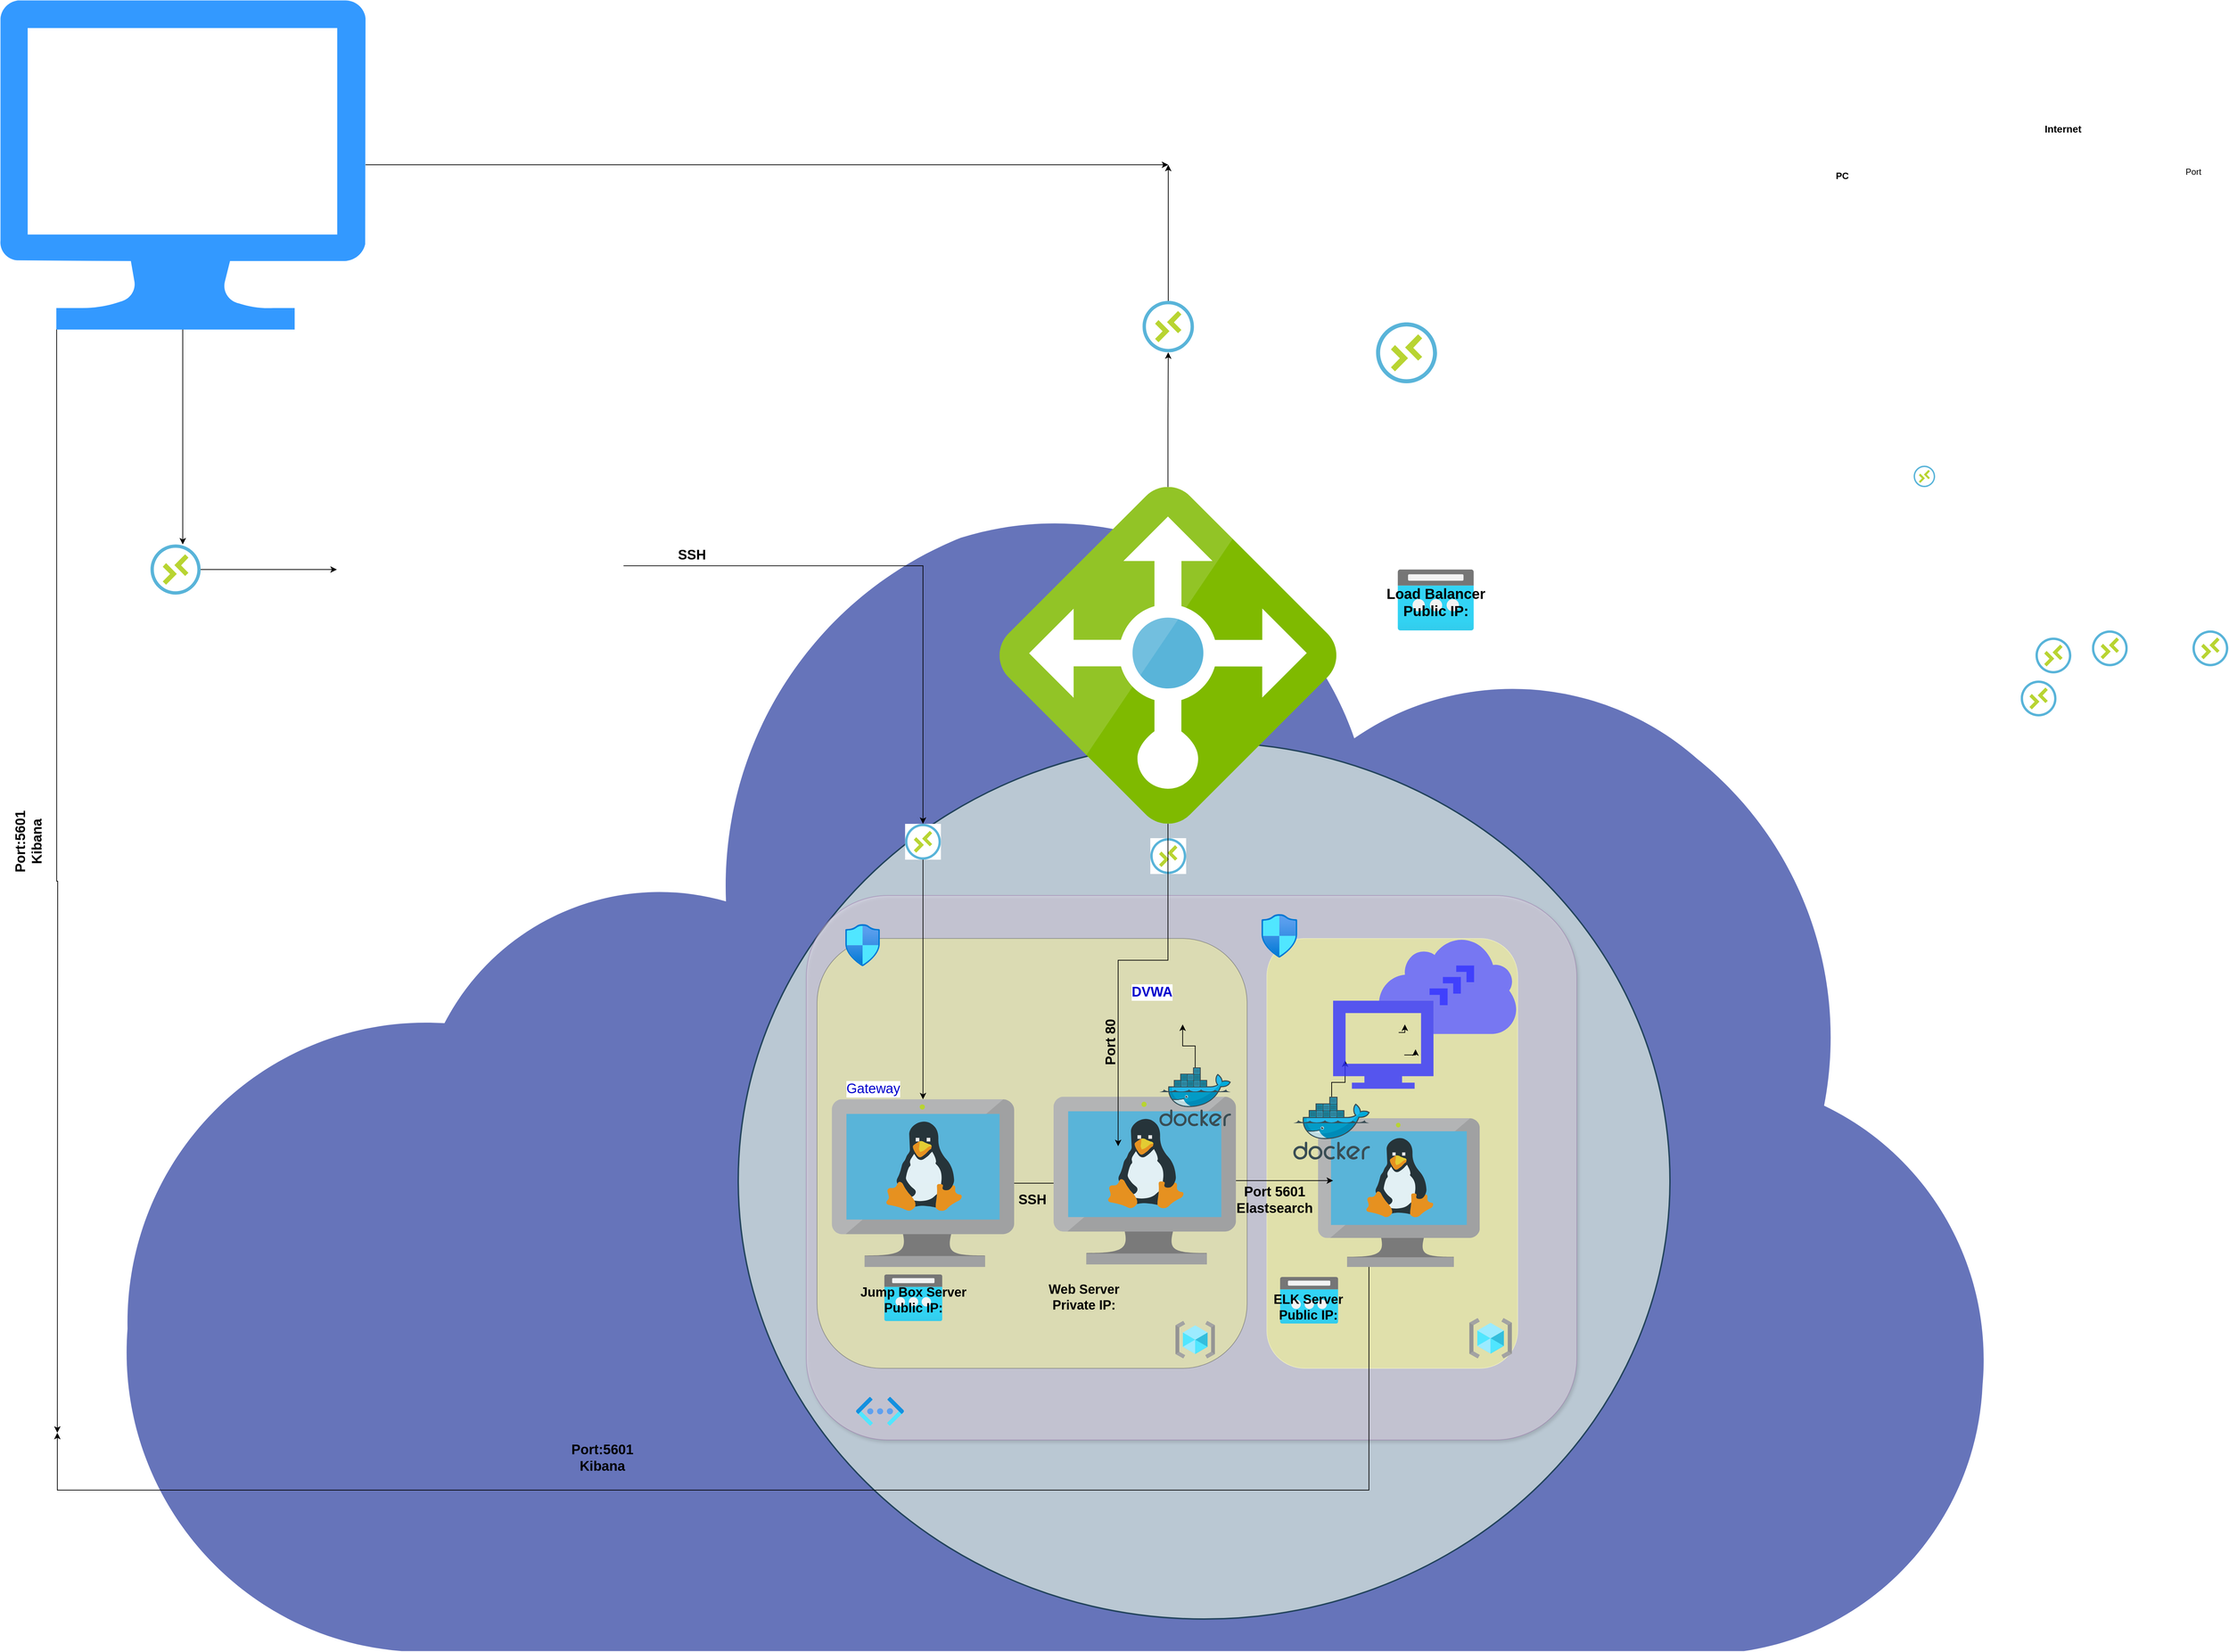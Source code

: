 <mxfile version="13.8.1" type="github">
  <diagram id="_djFatPEE--TtpkayFiW" name="Page-1">
    <mxGraphModel dx="5516" dy="2691" grid="1" gridSize="10" guides="1" tooltips="1" connect="1" arrows="1" fold="1" page="1" pageScale="1" pageWidth="850" pageHeight="1100" math="0" shadow="0">
      <root>
        <mxCell id="0" />
        <mxCell id="1" parent="0" />
        <mxCell id="9M_P33t2t9HVRRhfDuD--146" value="" style="aspect=fixed;pointerEvents=1;shadow=0;dashed=0;html=1;strokeColor=none;labelPosition=center;verticalLabelPosition=bottom;verticalAlign=top;align=center;fillColor=#00188D;shape=mxgraph.mscae.enterprise.internet;labelBackgroundColor=none;fontFamily=Helvetica;opacity=60;" vertex="1" parent="1">
          <mxGeometry x="-2330" y="-290.22" width="2620.96" height="1625" as="geometry" />
        </mxCell>
        <mxCell id="9M_P33t2t9HVRRhfDuD--138" value="" style="ellipse;whiteSpace=wrap;html=1;labelBackgroundColor=#4D9900;strokeColor=#23445d;strokeWidth=2;fontFamily=Helvetica;fillColor=#bac8d3;" vertex="1" parent="1">
          <mxGeometry x="-1460" y="66" width="1300" height="1224" as="geometry" />
        </mxCell>
        <mxCell id="9M_P33t2t9HVRRhfDuD--142" value="" style="whiteSpace=wrap;html=1;labelBackgroundColor=#4D9900;strokeWidth=1;fontFamily=Helvetica;opacity=50;fillColor=#e1d5e7;strokeColor=#9673a6;rounded=1;glass=0;shadow=1;" vertex="1" parent="1">
          <mxGeometry x="-1365" y="280" width="1075" height="760" as="geometry" />
        </mxCell>
        <mxCell id="9M_P33t2t9HVRRhfDuD--141" value="" style="whiteSpace=wrap;html=1;labelBackgroundColor=#4D9900;strokeWidth=1;fontFamily=Helvetica;opacity=50;fillColor=#ffff88;strokeColor=#FFFFCC;rounded=1;glass=0;" vertex="1" parent="1">
          <mxGeometry x="-722.42" y="340" width="350" height="600" as="geometry" />
        </mxCell>
        <mxCell id="9M_P33t2t9HVRRhfDuD--140" value="" style="whiteSpace=wrap;html=1;labelBackgroundColor=#4D9900;strokeWidth=1;fontFamily=Helvetica;opacity=40;fillColor=#ffff88;strokeColor=#36393d;rounded=1;glass=0;" vertex="1" parent="1">
          <mxGeometry x="-1350" y="340" width="600" height="600" as="geometry" />
        </mxCell>
        <mxCell id="9M_P33t2t9HVRRhfDuD--3" value="" style="aspect=fixed;html=1;points=[];align=center;image;fontSize=12;image=img/lib/azure2/networking/Virtual_Networks_Classic.svg;" vertex="1" parent="1">
          <mxGeometry x="-1295.71" y="980" width="67" height="40" as="geometry" />
        </mxCell>
        <mxCell id="9M_P33t2t9HVRRhfDuD--1" value="" style="aspect=fixed;html=1;points=[];align=center;image;fontSize=12;image=img/lib/azure2/networking/Public_IP_Addresses.svg;" vertex="1" parent="1">
          <mxGeometry x="-540" y="-175.15" width="106.44" height="85.15" as="geometry" />
        </mxCell>
        <mxCell id="9M_P33t2t9HVRRhfDuD--2" value="" style="aspect=fixed;html=1;points=[];align=center;image;fontSize=12;image=img/lib/azure2/networking/Public_IP_Addresses.svg;" vertex="1" parent="1">
          <mxGeometry x="-1256.34" y="809" width="81.25" height="65" as="geometry" />
        </mxCell>
        <mxCell id="9M_P33t2t9HVRRhfDuD--202" value="" style="edgeStyle=orthogonalEdgeStyle;rounded=0;orthogonalLoop=1;jettySize=auto;html=1;fontFamily=Helvetica;fontSize=19;fontColor=#0000CC;" edge="1" parent="1" source="9M_P33t2t9HVRRhfDuD--10">
          <mxGeometry relative="1" as="geometry">
            <mxPoint x="-2410" y="1030" as="targetPoint" />
            <Array as="points">
              <mxPoint x="-580" y="1110" />
              <mxPoint x="-2410" y="1110" />
            </Array>
          </mxGeometry>
        </mxCell>
        <mxCell id="9M_P33t2t9HVRRhfDuD--10" value="" style="aspect=fixed;html=1;points=[];align=center;image;fontSize=12;image=img/lib/mscae/VM_Linux.svg;fontFamily=Helvetica;whiteSpace=wrap;" vertex="1" parent="1">
          <mxGeometry x="-651" y="591.06" width="225.55" height="207.5" as="geometry" />
        </mxCell>
        <mxCell id="9M_P33t2t9HVRRhfDuD--165" style="edgeStyle=orthogonalEdgeStyle;rounded=0;orthogonalLoop=1;jettySize=auto;html=1;entryX=0.118;entryY=0.516;entryDx=0;entryDy=0;entryPerimeter=0;fontFamily=Helvetica;fontSize=19;fontColor=#0000CC;" edge="1" parent="1" source="9M_P33t2t9HVRRhfDuD--11" target="9M_P33t2t9HVRRhfDuD--12">
          <mxGeometry relative="1" as="geometry" />
        </mxCell>
        <mxCell id="9M_P33t2t9HVRRhfDuD--11" value="" style="aspect=fixed;html=1;points=[];align=center;image;fontSize=12;image=img/lib/mscae/VM_Linux.svg;" vertex="1" parent="1">
          <mxGeometry x="-1329.37" y="564.55" width="254.37" height="234.01" as="geometry" />
        </mxCell>
        <mxCell id="9M_P33t2t9HVRRhfDuD--164" value="" style="edgeStyle=orthogonalEdgeStyle;rounded=0;orthogonalLoop=1;jettySize=auto;html=1;fontFamily=Helvetica;fontSize=19;fontColor=#0000CC;" edge="1" parent="1" source="9M_P33t2t9HVRRhfDuD--12">
          <mxGeometry relative="1" as="geometry">
            <mxPoint x="-630" y="678" as="targetPoint" />
            <Array as="points">
              <mxPoint x="-690" y="678" />
              <mxPoint x="-690" y="678" />
            </Array>
          </mxGeometry>
        </mxCell>
        <mxCell id="9M_P33t2t9HVRRhfDuD--12" value="" style="aspect=fixed;html=1;points=[];align=center;image;fontSize=12;image=img/lib/mscae/VM_Linux.svg;" vertex="1" parent="1">
          <mxGeometry x="-1020" y="560.88" width="254.43" height="234.09" as="geometry" />
        </mxCell>
        <mxCell id="9M_P33t2t9HVRRhfDuD--16" value="" style="aspect=fixed;html=1;points=[];align=center;image;fontSize=12;image=img/lib/mscae/Connections.svg;" vertex="1" parent="1">
          <mxGeometry x="-570" y="-520" width="85" height="85" as="geometry" />
        </mxCell>
        <mxCell id="9M_P33t2t9HVRRhfDuD--18" value="" style="aspect=fixed;html=1;points=[];align=center;image;fontSize=12;image=img/lib/mscae/Connections.svg;" vertex="1" parent="1">
          <mxGeometry x="350" y="-80" width="50" height="50" as="geometry" />
        </mxCell>
        <mxCell id="9M_P33t2t9HVRRhfDuD--21" value="" style="aspect=fixed;html=1;points=[];align=center;image;fontSize=12;image=img/lib/mscae/Connections.svg;" vertex="1" parent="1">
          <mxGeometry x="428.73" y="-90" width="50" height="50" as="geometry" />
        </mxCell>
        <mxCell id="9M_P33t2t9HVRRhfDuD--23" value="" style="aspect=fixed;html=1;points=[];align=center;image;fontSize=12;image=img/lib/mscae/Connections.svg;imageBackground=#ffffff;" vertex="1" parent="1">
          <mxGeometry x="-885" y="200" width="50" height="50" as="geometry" />
        </mxCell>
        <mxCell id="9M_P33t2t9HVRRhfDuD--24" value="" style="aspect=fixed;html=1;points=[];align=center;image;fontSize=12;image=img/lib/mscae/Connections.svg;" vertex="1" parent="1">
          <mxGeometry x="569" y="-90" width="50" height="50" as="geometry" />
        </mxCell>
        <mxCell id="9M_P33t2t9HVRRhfDuD--25" value="" style="aspect=fixed;html=1;points=[];align=center;image;fontSize=12;image=img/lib/mscae/Connections.svg;" vertex="1" parent="1">
          <mxGeometry x="329.37" y="-20" width="50" height="50" as="geometry" />
        </mxCell>
        <mxCell id="9M_P33t2t9HVRRhfDuD--33" value="" style="aspect=fixed;html=1;points=[];align=center;image;fontSize=12;image=img/lib/azure2/general/Resource_Groups.svg;strokeWidth=2;" vertex="1" parent="1">
          <mxGeometry x="-850.0" y="874" width="55.25" height="52" as="geometry" />
        </mxCell>
        <mxCell id="9M_P33t2t9HVRRhfDuD--34" value="" style="aspect=fixed;html=1;points=[];align=center;image;fontSize=12;image=img/lib/azure2/networking/Network_Security_Groups.svg;" vertex="1" parent="1">
          <mxGeometry x="-730" y="306" width="50" height="60.72" as="geometry" />
        </mxCell>
        <mxCell id="9M_P33t2t9HVRRhfDuD--35" value="" style="aspect=fixed;html=1;points=[];align=center;image;fontSize=12;image=img/lib/azure2/networking/Network_Security_Groups.svg;" vertex="1" parent="1">
          <mxGeometry x="-1310.71" y="320" width="48.41" height="58.78" as="geometry" />
        </mxCell>
        <mxCell id="9M_P33t2t9HVRRhfDuD--171" style="edgeStyle=orthogonalEdgeStyle;rounded=0;orthogonalLoop=1;jettySize=auto;html=1;fontFamily=Helvetica;fontSize=19;fontColor=#0000CC;" edge="1" parent="1" source="9M_P33t2t9HVRRhfDuD--20" target="9M_P33t2t9HVRRhfDuD--157">
          <mxGeometry relative="1" as="geometry">
            <Array as="points">
              <mxPoint x="-1980" y="-175" />
              <mxPoint x="-1980" y="-175" />
            </Array>
          </mxGeometry>
        </mxCell>
        <mxCell id="9M_P33t2t9HVRRhfDuD--175" style="edgeStyle=orthogonalEdgeStyle;rounded=0;orthogonalLoop=1;jettySize=auto;html=1;fontFamily=Helvetica;fontSize=19;fontColor=#0000CC;" edge="1" parent="1" source="9M_P33t2t9HVRRhfDuD--36">
          <mxGeometry relative="1" as="geometry">
            <mxPoint x="-860" y="-740" as="targetPoint" />
          </mxGeometry>
        </mxCell>
        <mxCell id="9M_P33t2t9HVRRhfDuD--204" style="edgeStyle=orthogonalEdgeStyle;rounded=0;orthogonalLoop=1;jettySize=auto;html=1;exitX=0.155;exitY=1;exitDx=0;exitDy=0;exitPerimeter=0;fontFamily=Helvetica;fontSize=19;fontColor=#0000CC;" edge="1" parent="1" source="9M_P33t2t9HVRRhfDuD--36">
          <mxGeometry relative="1" as="geometry">
            <mxPoint x="-2410" y="1030" as="targetPoint" />
          </mxGeometry>
        </mxCell>
        <mxCell id="9M_P33t2t9HVRRhfDuD--36" value="" style="verticalLabelPosition=bottom;html=1;verticalAlign=top;align=center;strokeColor=none;shape=mxgraph.azure.computer;pointerEvents=1;fontFamily=Helvetica;fillColor=#3399FF;" vertex="1" parent="1">
          <mxGeometry x="-2490" y="-970" width="510" height="460" as="geometry" />
        </mxCell>
        <mxCell id="9M_P33t2t9HVRRhfDuD--177" value="" style="edgeStyle=orthogonalEdgeStyle;rounded=0;orthogonalLoop=1;jettySize=auto;html=1;fontFamily=Helvetica;fontSize=19;fontColor=#0000CC;" edge="1" parent="1" source="9M_P33t2t9HVRRhfDuD--44" target="9M_P33t2t9HVRRhfDuD--51">
          <mxGeometry relative="1" as="geometry" />
        </mxCell>
        <mxCell id="9M_P33t2t9HVRRhfDuD--44" value="" style="aspect=fixed;html=1;points=[];align=center;image;fontSize=12;image=img/lib/mscae/Docker.svg;" vertex="1" parent="1">
          <mxGeometry x="-872.37" y="520" width="100" height="82" as="geometry" />
        </mxCell>
        <mxCell id="9M_P33t2t9HVRRhfDuD--159" style="edgeStyle=orthogonalEdgeStyle;rounded=0;orthogonalLoop=1;jettySize=auto;html=1;entryX=0.065;entryY=0.815;entryDx=0;entryDy=0;entryPerimeter=0;fontFamily=Helvetica;" edge="1" parent="1" source="9M_P33t2t9HVRRhfDuD--45" target="9M_P33t2t9HVRRhfDuD--54">
          <mxGeometry relative="1" as="geometry" />
        </mxCell>
        <mxCell id="9M_P33t2t9HVRRhfDuD--45" value="" style="aspect=fixed;html=1;points=[];align=center;image;fontSize=12;image=img/lib/mscae/Docker.svg;" vertex="1" parent="1">
          <mxGeometry x="-685.53" y="560.88" width="106.97" height="87.72" as="geometry" />
        </mxCell>
        <mxCell id="9M_P33t2t9HVRRhfDuD--46" value="" style="shape=image;html=1;verticalAlign=top;verticalLabelPosition=bottom;labelBackgroundColor=#ffffff;imageAspect=0;aspect=fixed;image=https://cdn4.iconfinder.com/data/icons/logos-brands-5/24/elasticsearch-128.png;fontFamily=Helvetica;" vertex="1" parent="1">
          <mxGeometry x="-611.14" y="470" width="32.58" height="32.58" as="geometry" />
        </mxCell>
        <mxCell id="9M_P33t2t9HVRRhfDuD--48" value="" style="shape=image;html=1;verticalAlign=top;verticalLabelPosition=bottom;labelBackgroundColor=#ffffff;imageAspect=0;aspect=fixed;image=https://cdn4.iconfinder.com/data/icons/logos-brands-5/24/logstash-128.png;fontFamily=Helvetica;fontColor=#0000CC;" vertex="1" parent="1">
          <mxGeometry x="-578.56" y="468.71" width="33.87" height="33.87" as="geometry" />
        </mxCell>
        <mxCell id="9M_P33t2t9HVRRhfDuD--193" style="edgeStyle=orthogonalEdgeStyle;rounded=0;orthogonalLoop=1;jettySize=auto;html=1;exitX=0.25;exitY=0;exitDx=0;exitDy=0;entryX=0.55;entryY=0.2;entryDx=0;entryDy=0;entryPerimeter=0;fontFamily=Helvetica;fontSize=19;fontColor=#0000CC;" edge="1" parent="1" source="9M_P33t2t9HVRRhfDuD--49" target="9M_P33t2t9HVRRhfDuD--141">
          <mxGeometry relative="1" as="geometry" />
        </mxCell>
        <mxCell id="9M_P33t2t9HVRRhfDuD--49" value="" style="shape=image;html=1;verticalAlign=top;verticalLabelPosition=bottom;labelBackgroundColor=#0000FF;imageAspect=0;aspect=fixed;image=https://cdn4.iconfinder.com/data/icons/logos-brands-5/24/kibana-128.png;fontFamily=Helvetica;fontColor=#0000CC;" vertex="1" parent="1">
          <mxGeometry x="-546.36" y="471.21" width="31.37" height="31.37" as="geometry" />
        </mxCell>
        <mxCell id="9M_P33t2t9HVRRhfDuD--51" value="" style="shape=image;html=1;verticalAlign=top;verticalLabelPosition=bottom;labelBackgroundColor=#ffffff;imageAspect=0;aspect=fixed;image=https://cdn0.iconfinder.com/data/icons/web-development-79/32/development_globe_sphere-128.png;fontFamily=Helvetica;" vertex="1" parent="1">
          <mxGeometry x="-892.52" y="354.85" width="105.15" height="105.15" as="geometry" />
        </mxCell>
        <mxCell id="9M_P33t2t9HVRRhfDuD--54" value="" style="html=1;aspect=fixed;strokeColor=none;shadow=0;align=center;verticalAlign=top;shape=mxgraph.gcp2.internet_connection;fontFamily=Helvetica;opacity=80;fillColor=#3333FF;" vertex="1" parent="1">
          <mxGeometry x="-630" y="336" width="257.58" height="213.8" as="geometry" />
        </mxCell>
        <mxCell id="9M_P33t2t9HVRRhfDuD--63" value="&lt;font style=&quot;font-size: 14px&quot;&gt;&lt;b&gt;Internet&lt;/b&gt;&lt;/font&gt;" style="text;html=1;resizable=0;autosize=1;align=center;verticalAlign=middle;points=[];fillColor=none;strokeColor=none;rounded=0;fontFamily=Helvetica;" vertex="1" parent="1">
          <mxGeometry x="353.37" y="-800" width="70" height="20" as="geometry" />
        </mxCell>
        <mxCell id="9M_P33t2t9HVRRhfDuD--64" value="&lt;font style=&quot;font-size: 13px&quot;&gt;&lt;b&gt;PC &lt;/b&gt;&lt;/font&gt;" style="text;html=1;resizable=0;autosize=1;align=center;verticalAlign=middle;points=[];fillColor=none;strokeColor=none;rounded=0;fontFamily=Helvetica;" vertex="1" parent="1">
          <mxGeometry x="65" y="-735" width="30" height="20" as="geometry" />
        </mxCell>
        <mxCell id="9M_P33t2t9HVRRhfDuD--66" value="&lt;div style=&quot;font-size: 20px&quot;&gt;&lt;font style=&quot;font-size: 20px&quot;&gt;Load Balancer &lt;br&gt;&lt;/font&gt;&lt;/div&gt;&lt;div style=&quot;font-size: 20px&quot;&gt;&lt;font style=&quot;font-size: 20px&quot;&gt;Public IP: &lt;/font&gt;&lt;font style=&quot;font-size: 20px&quot;&gt;&lt;br&gt;&lt;/font&gt;&lt;/div&gt;" style="text;html=1;resizable=0;autosize=1;align=center;verticalAlign=middle;points=[];fillColor=none;strokeColor=none;rounded=0;fontFamily=Helvetica;fontStyle=1;strokeWidth=1;" vertex="1" parent="1">
          <mxGeometry x="-561.78" y="-145.45" width="150" height="30" as="geometry" />
        </mxCell>
        <mxCell id="9M_P33t2t9HVRRhfDuD--69" style="edgeStyle=orthogonalEdgeStyle;rounded=0;orthogonalLoop=1;jettySize=auto;html=1;exitX=0.5;exitY=1;exitDx=0;exitDy=0;entryX=1;entryY=0.75;entryDx=0;entryDy=0;fontFamily=Helvetica;" edge="1" parent="1" source="9M_P33t2t9HVRRhfDuD--49" target="9M_P33t2t9HVRRhfDuD--49">
          <mxGeometry relative="1" as="geometry" />
        </mxCell>
        <mxCell id="9M_P33t2t9HVRRhfDuD--75" value="&lt;div style=&quot;font-size: 18px&quot;&gt;&lt;font style=&quot;font-size: 18px&quot;&gt;&lt;b&gt;Jump Box Server&lt;/b&gt;&lt;/font&gt;&lt;/div&gt;&lt;div style=&quot;font-size: 18px&quot;&gt;&lt;font style=&quot;font-size: 18px&quot;&gt;&lt;b&gt;Public IP:&lt;br&gt;&lt;/b&gt;&lt;/font&gt;&lt;/div&gt;" style="text;html=1;resizable=0;autosize=1;align=center;verticalAlign=middle;points=[];fillColor=none;strokeColor=none;rounded=0;fontFamily=Helvetica;" vertex="1" parent="1">
          <mxGeometry x="-1295.71" y="830" width="160" height="30" as="geometry" />
        </mxCell>
        <mxCell id="9M_P33t2t9HVRRhfDuD--76" value="&lt;div style=&quot;font-size: 18px&quot;&gt;&lt;font style=&quot;font-size: 18px&quot;&gt;&lt;b&gt;Web Server&lt;br&gt;&lt;/b&gt;&lt;/font&gt;&lt;/div&gt;&lt;div style=&quot;font-size: 18px&quot;&gt;&lt;font style=&quot;font-size: 18px&quot;&gt;&lt;b&gt;Private IP: &lt;/b&gt;&lt;br&gt;&lt;/font&gt;&lt;/div&gt;" style="text;html=1;resizable=0;autosize=1;align=center;verticalAlign=middle;points=[];fillColor=none;strokeColor=none;rounded=0;fontFamily=Helvetica;" vertex="1" parent="1">
          <mxGeometry x="-1032.78" y="825.85" width="110" height="30" as="geometry" />
        </mxCell>
        <mxCell id="9M_P33t2t9HVRRhfDuD--174" style="edgeStyle=orthogonalEdgeStyle;rounded=0;orthogonalLoop=1;jettySize=auto;html=1;fontFamily=Helvetica;fontSize=19;fontColor=#0000CC;" edge="1" parent="1" source="9M_P33t2t9HVRRhfDuD--15">
          <mxGeometry relative="1" as="geometry">
            <mxPoint x="-860" y="-740" as="targetPoint" />
          </mxGeometry>
        </mxCell>
        <mxCell id="9M_P33t2t9HVRRhfDuD--176" style="edgeStyle=orthogonalEdgeStyle;rounded=0;orthogonalLoop=1;jettySize=auto;html=1;entryX=0.354;entryY=0.295;entryDx=0;entryDy=0;entryPerimeter=0;fontFamily=Helvetica;fontSize=19;fontColor=#0000CC;" edge="1" parent="1" source="9M_P33t2t9HVRRhfDuD--14" target="9M_P33t2t9HVRRhfDuD--12">
          <mxGeometry relative="1" as="geometry" />
        </mxCell>
        <mxCell id="9M_P33t2t9HVRRhfDuD--14" value="" style="aspect=fixed;html=1;points=[];align=center;image;fontSize=12;image=img/lib/mscae/Load_Balancer_feature.svg;" vertex="1" parent="1">
          <mxGeometry x="-1095.42" y="-290.22" width="470" height="470" as="geometry" />
        </mxCell>
        <mxCell id="9M_P33t2t9HVRRhfDuD--125" value="Port" style="text;html=1;align=center;verticalAlign=middle;resizable=0;points=[];autosize=1;fontFamily=Helvetica;" vertex="1" parent="1">
          <mxGeometry x="550" y="-740" width="40" height="20" as="geometry" />
        </mxCell>
        <mxCell id="9M_P33t2t9HVRRhfDuD--19" value="" style="aspect=fixed;html=1;points=[];align=center;image;fontSize=12;image=img/lib/mscae/Connections.svg;" vertex="1" parent="1">
          <mxGeometry x="180" y="-320.0" width="30" height="30" as="geometry" />
        </mxCell>
        <mxCell id="9M_P33t2t9HVRRhfDuD--32" value="" style="aspect=fixed;html=1;points=[];align=center;image;fontSize=12;image=img/lib/azure2/general/Resource_Groups.svg;" vertex="1" parent="1">
          <mxGeometry x="-440" y="870" width="59.51" height="56" as="geometry" />
        </mxCell>
        <mxCell id="9M_P33t2t9HVRRhfDuD--162" value="Gateway" style="text;html=1;resizable=0;autosize=1;align=center;verticalAlign=middle;points=[];fillColor=none;strokeColor=none;rounded=0;shadow=1;glass=1;labelBackgroundColor=#FFFFFF;fontFamily=Helvetica;fontColor=#0000CC;opacity=70;fontSize=19;" vertex="1" parent="1">
          <mxGeometry x="-1317.19" y="535" width="90" height="30" as="geometry" />
        </mxCell>
        <mxCell id="9M_P33t2t9HVRRhfDuD--172" style="edgeStyle=orthogonalEdgeStyle;rounded=0;orthogonalLoop=1;jettySize=auto;html=1;fontFamily=Helvetica;fontSize=19;fontColor=#0000CC;" edge="1" parent="1" source="9M_P33t2t9HVRRhfDuD--22" target="9M_P33t2t9HVRRhfDuD--11">
          <mxGeometry relative="1" as="geometry" />
        </mxCell>
        <mxCell id="9M_P33t2t9HVRRhfDuD--157" value="" style="shape=image;html=1;verticalAlign=top;verticalLabelPosition=bottom;labelBackgroundColor=#ffffff;imageAspect=0;aspect=fixed;image=https://cdn0.iconfinder.com/data/icons/web-development-79/32/development_globe_sphere-128.png;fontFamily=Helvetica;" vertex="1" parent="1">
          <mxGeometry x="-2020" y="-380.3" width="400" height="400" as="geometry" />
        </mxCell>
        <mxCell id="9M_P33t2t9HVRRhfDuD--22" value="" style="aspect=fixed;html=1;points=[];align=center;image;fontSize=12;image=img/lib/mscae/Connections.svg;imageBackground=#ffffff;" vertex="1" parent="1">
          <mxGeometry x="-1227.19" y="180" width="50" height="50" as="geometry" />
        </mxCell>
        <mxCell id="9M_P33t2t9HVRRhfDuD--179" style="edgeStyle=orthogonalEdgeStyle;rounded=0;orthogonalLoop=1;jettySize=auto;html=1;fontFamily=Helvetica;fontSize=19;fontColor=#0000CC;" edge="1" parent="1" source="9M_P33t2t9HVRRhfDuD--157" target="9M_P33t2t9HVRRhfDuD--22">
          <mxGeometry relative="1" as="geometry">
            <mxPoint x="-1620" y="-180.333" as="sourcePoint" />
            <mxPoint x="-1202.167" y="564.55" as="targetPoint" />
          </mxGeometry>
        </mxCell>
        <mxCell id="9M_P33t2t9HVRRhfDuD--15" value="" style="aspect=fixed;html=1;points=[];align=center;image;fontSize=12;image=img/lib/mscae/Connections.svg;imageBackground=#ffffff;" vertex="1" parent="1">
          <mxGeometry x="-895.91" y="-550" width="71.81" height="71.81" as="geometry" />
        </mxCell>
        <mxCell id="9M_P33t2t9HVRRhfDuD--182" style="edgeStyle=orthogonalEdgeStyle;rounded=0;orthogonalLoop=1;jettySize=auto;html=1;fontFamily=Helvetica;fontSize=19;fontColor=#0000CC;" edge="1" parent="1" source="9M_P33t2t9HVRRhfDuD--14" target="9M_P33t2t9HVRRhfDuD--15">
          <mxGeometry relative="1" as="geometry">
            <mxPoint x="-860" y="-740" as="targetPoint" />
            <mxPoint x="-860" y="-280" as="sourcePoint" />
          </mxGeometry>
        </mxCell>
        <mxCell id="9M_P33t2t9HVRRhfDuD--20" value="" style="aspect=fixed;html=1;points=[];align=center;image;fontSize=12;image=img/lib/mscae/Connections.svg;imageBackground=#ffffff;" vertex="1" parent="1">
          <mxGeometry x="-2280" y="-210" width="70" height="70" as="geometry" />
        </mxCell>
        <mxCell id="9M_P33t2t9HVRRhfDuD--191" style="edgeStyle=orthogonalEdgeStyle;rounded=0;orthogonalLoop=1;jettySize=auto;html=1;fontFamily=Helvetica;fontSize=19;fontColor=#0000CC;" edge="1" parent="1" source="9M_P33t2t9HVRRhfDuD--36" target="9M_P33t2t9HVRRhfDuD--20">
          <mxGeometry relative="1" as="geometry">
            <mxPoint x="-2234.857" y="-510" as="sourcePoint" />
            <mxPoint x="-1820" y="19.7" as="targetPoint" />
            <Array as="points">
              <mxPoint x="-2235" y="-180" />
            </Array>
          </mxGeometry>
        </mxCell>
        <mxCell id="9M_P33t2t9HVRRhfDuD--192" value="&lt;b&gt;DVWA &lt;/b&gt;" style="text;html=1;resizable=0;autosize=1;align=center;verticalAlign=middle;points=[];fillColor=none;strokeColor=none;rounded=0;shadow=1;glass=1;labelBackgroundColor=#FFFFFF;fontFamily=Helvetica;fontSize=19;fontColor=#0000CC;opacity=70;" vertex="1" parent="1">
          <mxGeometry x="-917.78" y="400" width="70" height="30" as="geometry" />
        </mxCell>
        <mxCell id="9M_P33t2t9HVRRhfDuD--196" value="" style="aspect=fixed;html=1;points=[];align=center;image;fontSize=12;image=img/lib/azure2/networking/Public_IP_Addresses.svg;" vertex="1" parent="1">
          <mxGeometry x="-704.11" y="812.5" width="81.25" height="65" as="geometry" />
        </mxCell>
        <mxCell id="9M_P33t2t9HVRRhfDuD--77" value="&lt;div style=&quot;font-size: 18px&quot;&gt;&lt;font style=&quot;font-size: 18px&quot;&gt;&lt;b&gt;&lt;font style=&quot;font-size: 18px&quot;&gt;ELK Server&lt;/font&gt;&lt;/b&gt;&lt;/font&gt;&lt;/div&gt;&lt;div style=&quot;font-size: 18px&quot;&gt;&lt;font style=&quot;font-size: 18px&quot;&gt;&lt;b&gt;&lt;font style=&quot;font-size: 18px&quot;&gt;Public IP:&lt;br&gt;&lt;/font&gt;&lt;/b&gt;&lt;/font&gt;&lt;/div&gt;" style="text;html=1;resizable=0;autosize=1;align=center;verticalAlign=middle;points=[];fillColor=none;strokeColor=none;rounded=0;fontFamily=Helvetica;" vertex="1" parent="1">
          <mxGeometry x="-720" y="840" width="110" height="30" as="geometry" />
        </mxCell>
        <mxCell id="9M_P33t2t9HVRRhfDuD--206" value="&lt;div&gt;&lt;b&gt;Port:5601&lt;/b&gt;&lt;/div&gt;&lt;div&gt;&lt;b&gt;Kibana&lt;br&gt;&lt;/b&gt;&lt;/div&gt;" style="text;html=1;align=center;verticalAlign=middle;resizable=0;points=[];autosize=1;fontSize=19;fontFamily=Helvetica;rotation=270;" vertex="1" parent="1">
          <mxGeometry x="-2500" y="180" width="100" height="50" as="geometry" />
        </mxCell>
        <mxCell id="9M_P33t2t9HVRRhfDuD--207" value="&lt;b&gt;SSH&lt;/b&gt;" style="text;html=1;resizable=0;autosize=1;align=center;verticalAlign=middle;points=[];fillColor=none;strokeColor=none;rounded=0;shadow=1;glass=0;labelBackgroundColor=none;fontFamily=Helvetica;fontSize=19;opacity=70;" vertex="1" parent="1">
          <mxGeometry x="-1550" y="-210" width="50" height="30" as="geometry" />
        </mxCell>
        <mxCell id="9M_P33t2t9HVRRhfDuD--208" value="&lt;div&gt;&lt;b&gt;Port 5601&lt;/b&gt;&lt;/div&gt;&lt;div&gt;&lt;b&gt;Elastsearch&lt;br&gt;&lt;/b&gt;&lt;/div&gt;" style="text;html=1;resizable=0;autosize=1;align=center;verticalAlign=middle;points=[];fillColor=none;strokeColor=none;rounded=0;shadow=1;glass=0;labelBackgroundColor=none;fontFamily=Helvetica;fontSize=19;fontColor=#000000;opacity=80;" vertex="1" parent="1">
          <mxGeometry x="-772.37" y="680" width="120" height="50" as="geometry" />
        </mxCell>
        <mxCell id="9M_P33t2t9HVRRhfDuD--210" value="&lt;b&gt;Port 80&lt;br&gt;&lt;/b&gt;" style="text;html=1;resizable=0;autosize=1;align=center;verticalAlign=middle;points=[];fillColor=none;strokeColor=none;rounded=0;shadow=1;glass=0;labelBackgroundColor=none;fontFamily=Helvetica;fontSize=19;fontColor=#000000;opacity=80;rotation=270;" vertex="1" parent="1">
          <mxGeometry x="-980" y="470" width="80" height="30" as="geometry" />
        </mxCell>
        <mxCell id="9M_P33t2t9HVRRhfDuD--211" value="&lt;div&gt;&lt;b&gt;Port:5601&lt;/b&gt;&lt;/div&gt;&lt;div&gt;&lt;b&gt;Kibana&lt;br&gt;&lt;/b&gt;&lt;/div&gt;" style="text;html=1;align=center;verticalAlign=middle;resizable=0;points=[];autosize=1;fontSize=19;fontFamily=Helvetica;rotation=0;" vertex="1" parent="1">
          <mxGeometry x="-1700" y="1040" width="100" height="50" as="geometry" />
        </mxCell>
        <mxCell id="9M_P33t2t9HVRRhfDuD--212" value="&lt;b&gt;SSH&lt;/b&gt;" style="text;html=1;resizable=0;autosize=1;align=center;verticalAlign=middle;points=[];fillColor=none;strokeColor=none;rounded=0;shadow=1;glass=0;labelBackgroundColor=none;fontFamily=Helvetica;fontSize=19;opacity=70;rotation=0;" vertex="1" parent="1">
          <mxGeometry x="-1075" y="690" width="50" height="30" as="geometry" />
        </mxCell>
      </root>
    </mxGraphModel>
  </diagram>
</mxfile>
